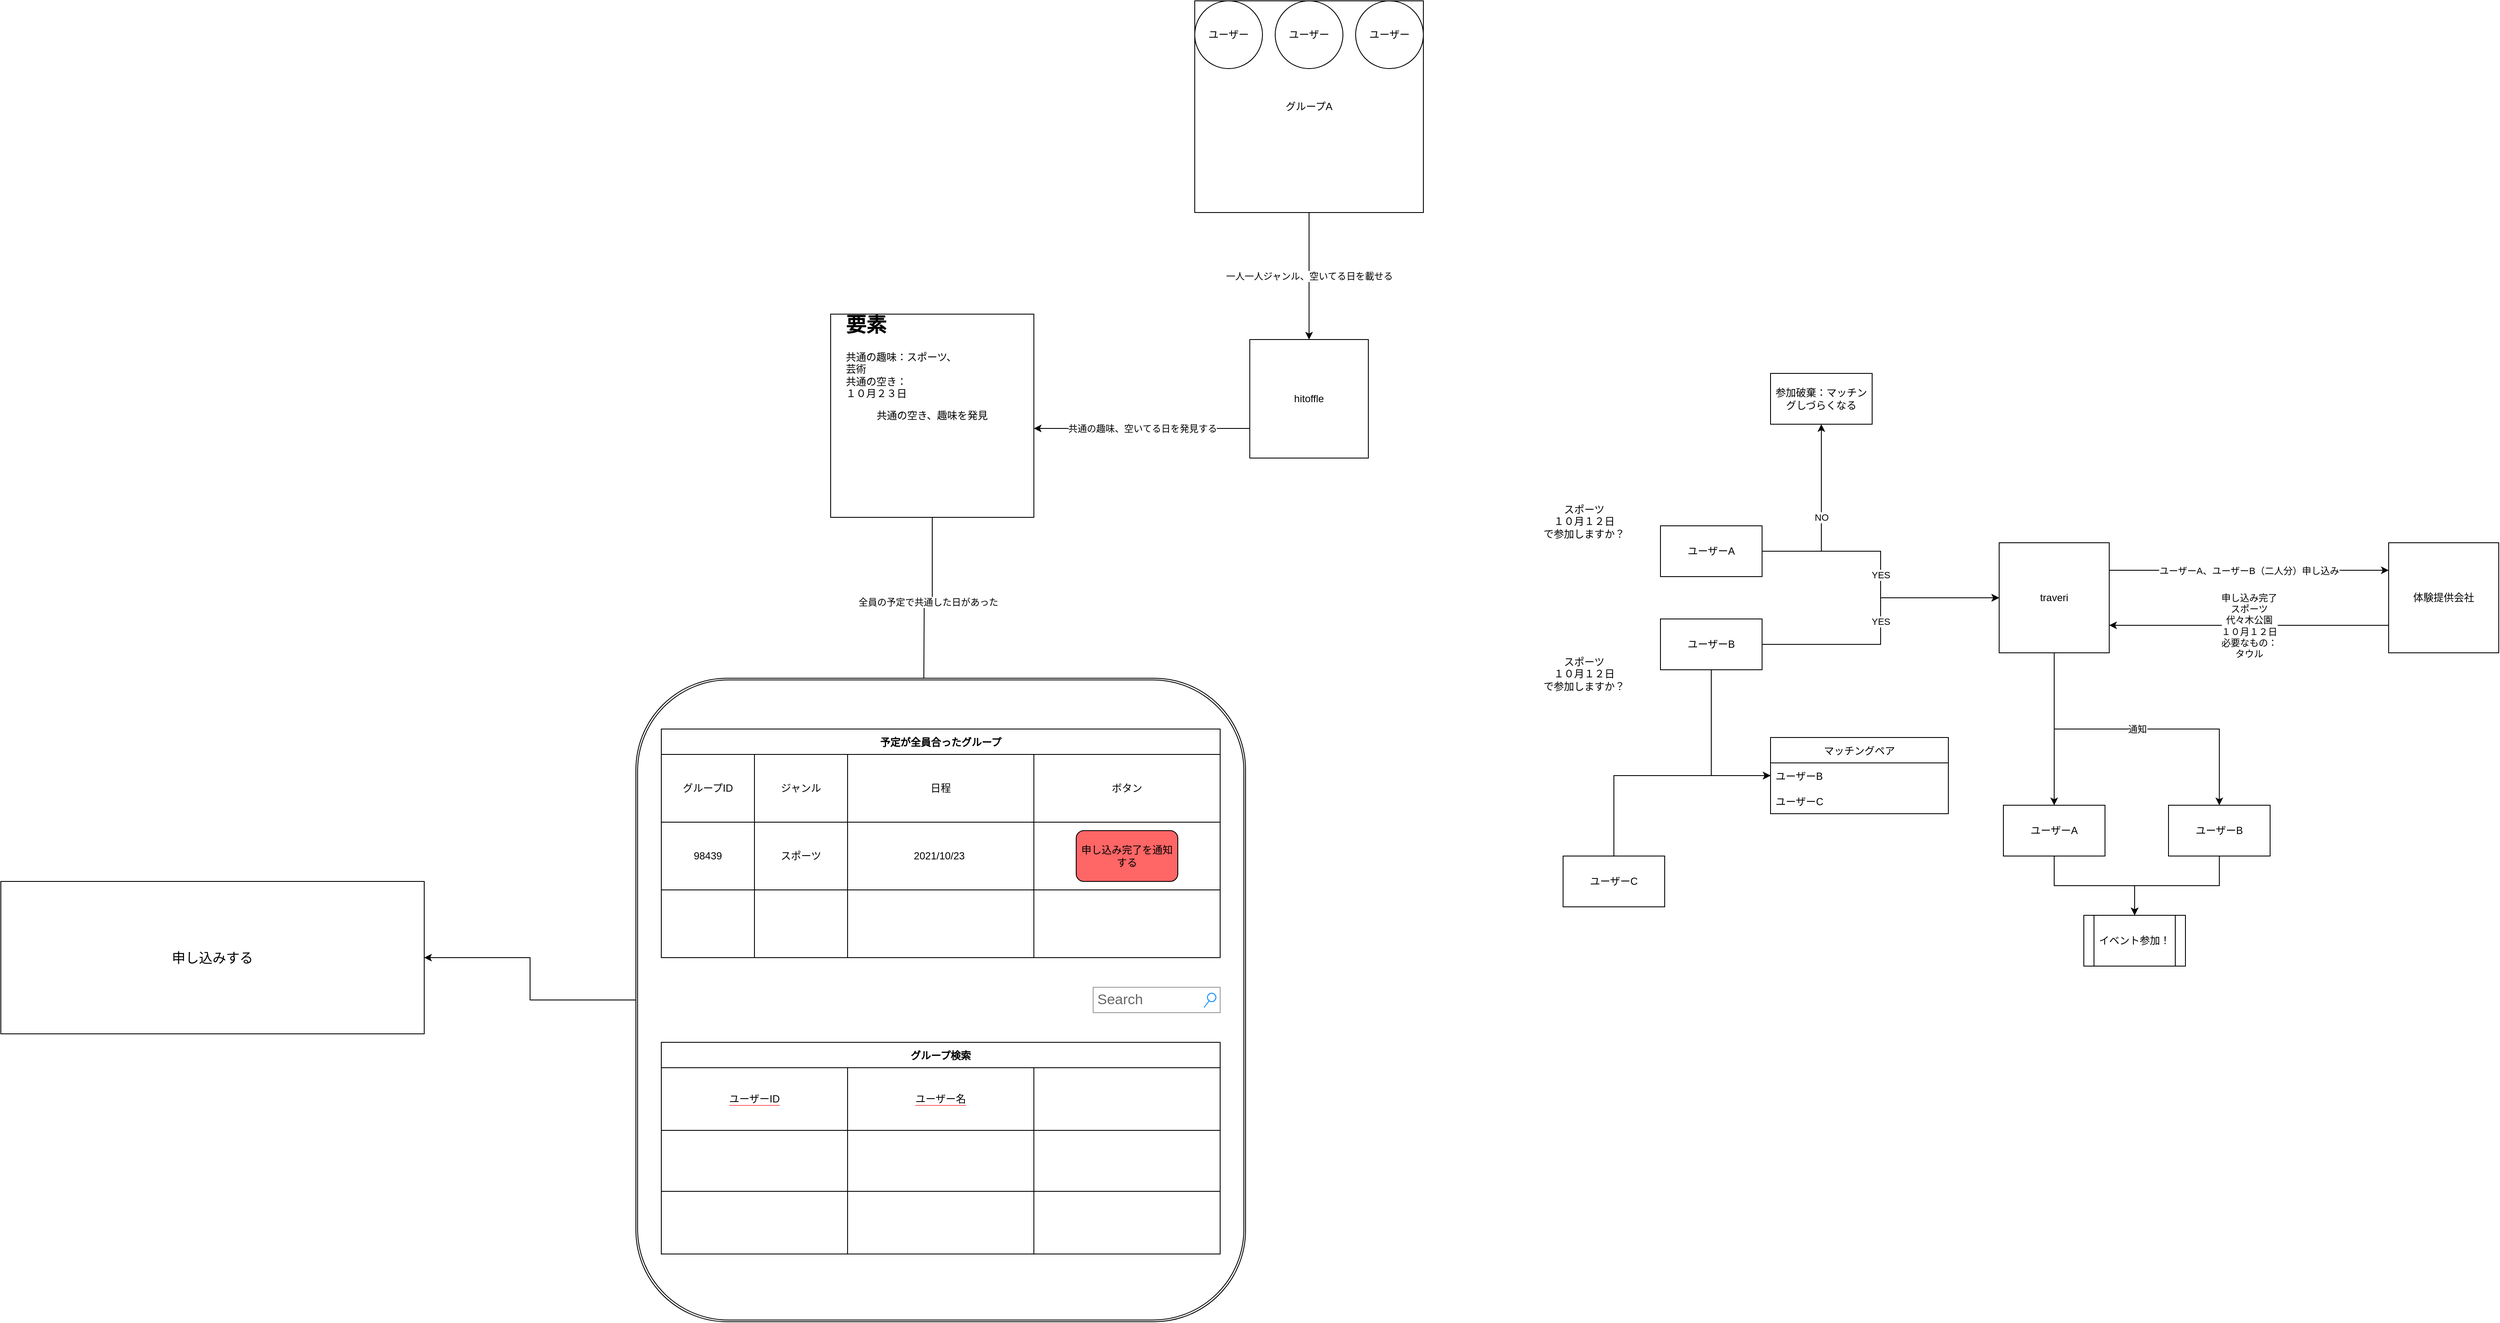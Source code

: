 <mxfile version="15.5.8" type="github">
  <diagram id="EDZFKOc_3pfCLOzYpCOF" name="Page-1">
    <mxGraphModel dx="3272" dy="2174" grid="1" gridSize="10" guides="1" tooltips="1" connect="1" arrows="1" fold="1" page="1" pageScale="1" pageWidth="850" pageHeight="1100" math="0" shadow="0">
      <root>
        <mxCell id="0" />
        <mxCell id="1" parent="0" />
        <mxCell id="-cxjXy8tfc9ZED2PCrBA-7" value="一人一人ジャンル、空いてる日を載せる" style="edgeStyle=orthogonalEdgeStyle;rounded=0;orthogonalLoop=1;jettySize=auto;html=1;entryX=0.5;entryY=0;entryDx=0;entryDy=0;" edge="1" parent="1" source="-9M-hio-9B55uMiMHV9w-2" target="-9M-hio-9B55uMiMHV9w-6">
          <mxGeometry relative="1" as="geometry">
            <Array as="points">
              <mxPoint x="265" y="250" />
              <mxPoint x="265" y="250" />
            </Array>
          </mxGeometry>
        </mxCell>
        <mxCell id="-9M-hio-9B55uMiMHV9w-2" value="グループA" style="rounded=0;whiteSpace=wrap;html=1;" parent="1" vertex="1">
          <mxGeometry x="130" y="-110" width="270" height="250" as="geometry" />
        </mxCell>
        <mxCell id="-cxjXy8tfc9ZED2PCrBA-14" value="共通の趣味、空いてる日を発見する" style="edgeStyle=orthogonalEdgeStyle;rounded=0;orthogonalLoop=1;jettySize=auto;html=1;exitX=0;exitY=0.75;exitDx=0;exitDy=0;" edge="1" parent="1" source="-9M-hio-9B55uMiMHV9w-6">
          <mxGeometry relative="1" as="geometry">
            <mxPoint x="-60" y="395" as="targetPoint" />
          </mxGeometry>
        </mxCell>
        <mxCell id="-9M-hio-9B55uMiMHV9w-6" value="hitoffle" style="whiteSpace=wrap;html=1;aspect=fixed;" parent="1" vertex="1">
          <mxGeometry x="195" y="290" width="140" height="140" as="geometry" />
        </mxCell>
        <mxCell id="-9M-hio-9B55uMiMHV9w-14" value="YES" style="edgeStyle=orthogonalEdgeStyle;rounded=0;orthogonalLoop=1;jettySize=auto;html=1;entryX=0;entryY=0.5;entryDx=0;entryDy=0;" parent="1" source="-9M-hio-9B55uMiMHV9w-16" target="-9M-hio-9B55uMiMHV9w-25" edge="1">
          <mxGeometry relative="1" as="geometry" />
        </mxCell>
        <mxCell id="-9M-hio-9B55uMiMHV9w-15" value="NO" style="edgeStyle=orthogonalEdgeStyle;rounded=0;orthogonalLoop=1;jettySize=auto;html=1;entryX=0.5;entryY=1;entryDx=0;entryDy=0;" parent="1" source="-9M-hio-9B55uMiMHV9w-16" target="-9M-hio-9B55uMiMHV9w-36" edge="1">
          <mxGeometry relative="1" as="geometry">
            <mxPoint x="919.96" y="420.99" as="targetPoint" />
            <Array as="points">
              <mxPoint x="870" y="540" />
            </Array>
          </mxGeometry>
        </mxCell>
        <mxCell id="-9M-hio-9B55uMiMHV9w-16" value="ユーザーA" style="rounded=0;whiteSpace=wrap;html=1;" parent="1" vertex="1">
          <mxGeometry x="680" y="510" width="120" height="60" as="geometry" />
        </mxCell>
        <mxCell id="-9M-hio-9B55uMiMHV9w-17" value="YES" style="edgeStyle=orthogonalEdgeStyle;rounded=0;orthogonalLoop=1;jettySize=auto;html=1;entryX=0;entryY=0.5;entryDx=0;entryDy=0;" parent="1" source="-9M-hio-9B55uMiMHV9w-19" target="-9M-hio-9B55uMiMHV9w-25" edge="1">
          <mxGeometry relative="1" as="geometry" />
        </mxCell>
        <mxCell id="-9M-hio-9B55uMiMHV9w-18" style="edgeStyle=orthogonalEdgeStyle;rounded=0;orthogonalLoop=1;jettySize=auto;html=1;entryX=0;entryY=0.5;entryDx=0;entryDy=0;" parent="1" source="-9M-hio-9B55uMiMHV9w-19" target="-9M-hio-9B55uMiMHV9w-34" edge="1">
          <mxGeometry relative="1" as="geometry" />
        </mxCell>
        <mxCell id="-9M-hio-9B55uMiMHV9w-19" value="ユーザーB" style="rounded=0;whiteSpace=wrap;html=1;" parent="1" vertex="1">
          <mxGeometry x="680" y="620" width="120" height="60" as="geometry" />
        </mxCell>
        <mxCell id="-9M-hio-9B55uMiMHV9w-20" value="スポーツ&lt;br&gt;１０月１２日&lt;br&gt;で参加しますか？" style="text;html=1;strokeColor=none;fillColor=none;align=center;verticalAlign=middle;whiteSpace=wrap;rounded=0;" parent="1" vertex="1">
          <mxGeometry x="510" y="470" width="160" height="70" as="geometry" />
        </mxCell>
        <mxCell id="-9M-hio-9B55uMiMHV9w-21" value="スポーツ&lt;br&gt;１０月１２日&lt;br&gt;で参加しますか？" style="text;html=1;strokeColor=none;fillColor=none;align=center;verticalAlign=middle;whiteSpace=wrap;rounded=0;" parent="1" vertex="1">
          <mxGeometry x="510" y="650" width="160" height="70" as="geometry" />
        </mxCell>
        <mxCell id="-9M-hio-9B55uMiMHV9w-22" value="ユーザーA、ユーザーB（二人分）申し込み" style="edgeStyle=orthogonalEdgeStyle;rounded=0;orthogonalLoop=1;jettySize=auto;html=1;exitX=1;exitY=0.25;exitDx=0;exitDy=0;entryX=0;entryY=0.25;entryDx=0;entryDy=0;" parent="1" source="-9M-hio-9B55uMiMHV9w-25" target="-9M-hio-9B55uMiMHV9w-27" edge="1">
          <mxGeometry relative="1" as="geometry" />
        </mxCell>
        <mxCell id="-9M-hio-9B55uMiMHV9w-23" style="edgeStyle=orthogonalEdgeStyle;rounded=0;orthogonalLoop=1;jettySize=auto;html=1;" parent="1" source="-9M-hio-9B55uMiMHV9w-25" target="-9M-hio-9B55uMiMHV9w-29" edge="1">
          <mxGeometry relative="1" as="geometry" />
        </mxCell>
        <mxCell id="-9M-hio-9B55uMiMHV9w-24" value="通知" style="edgeStyle=orthogonalEdgeStyle;rounded=0;orthogonalLoop=1;jettySize=auto;html=1;entryX=0.5;entryY=0;entryDx=0;entryDy=0;" parent="1" source="-9M-hio-9B55uMiMHV9w-25" target="-9M-hio-9B55uMiMHV9w-31" edge="1">
          <mxGeometry relative="1" as="geometry">
            <Array as="points">
              <mxPoint x="1145" y="750" />
              <mxPoint x="1340" y="750" />
            </Array>
          </mxGeometry>
        </mxCell>
        <mxCell id="-9M-hio-9B55uMiMHV9w-25" value="traveri" style="whiteSpace=wrap;html=1;aspect=fixed;" parent="1" vertex="1">
          <mxGeometry x="1080" y="530" width="130" height="130" as="geometry" />
        </mxCell>
        <mxCell id="-9M-hio-9B55uMiMHV9w-26" value="申し込み完了&lt;br&gt;スポーツ&lt;br&gt;代々木公園&lt;br&gt;１０月１２日&lt;br&gt;必要なもの：&lt;br&gt;タウル" style="edgeStyle=orthogonalEdgeStyle;rounded=0;orthogonalLoop=1;jettySize=auto;html=1;exitX=0;exitY=0.75;exitDx=0;exitDy=0;entryX=1;entryY=0.75;entryDx=0;entryDy=0;" parent="1" source="-9M-hio-9B55uMiMHV9w-27" target="-9M-hio-9B55uMiMHV9w-25" edge="1">
          <mxGeometry relative="1" as="geometry" />
        </mxCell>
        <mxCell id="-9M-hio-9B55uMiMHV9w-27" value="体験提供会社" style="whiteSpace=wrap;html=1;aspect=fixed;" parent="1" vertex="1">
          <mxGeometry x="1540" y="530" width="130" height="130" as="geometry" />
        </mxCell>
        <mxCell id="-9M-hio-9B55uMiMHV9w-28" style="edgeStyle=orthogonalEdgeStyle;rounded=0;orthogonalLoop=1;jettySize=auto;html=1;entryX=0.5;entryY=0;entryDx=0;entryDy=0;" parent="1" source="-9M-hio-9B55uMiMHV9w-29" target="-9M-hio-9B55uMiMHV9w-32" edge="1">
          <mxGeometry relative="1" as="geometry" />
        </mxCell>
        <mxCell id="-9M-hio-9B55uMiMHV9w-29" value="ユーザーA" style="rounded=0;whiteSpace=wrap;html=1;" parent="1" vertex="1">
          <mxGeometry x="1085" y="840" width="120" height="60" as="geometry" />
        </mxCell>
        <mxCell id="-9M-hio-9B55uMiMHV9w-30" style="edgeStyle=orthogonalEdgeStyle;rounded=0;orthogonalLoop=1;jettySize=auto;html=1;entryX=0.5;entryY=0;entryDx=0;entryDy=0;" parent="1" source="-9M-hio-9B55uMiMHV9w-31" target="-9M-hio-9B55uMiMHV9w-32" edge="1">
          <mxGeometry relative="1" as="geometry" />
        </mxCell>
        <mxCell id="-9M-hio-9B55uMiMHV9w-31" value="ユーザーB" style="rounded=0;whiteSpace=wrap;html=1;" parent="1" vertex="1">
          <mxGeometry x="1280" y="840" width="120" height="60" as="geometry" />
        </mxCell>
        <mxCell id="-9M-hio-9B55uMiMHV9w-32" value="イベント参加！" style="shape=process;whiteSpace=wrap;html=1;backgroundOutline=1;" parent="1" vertex="1">
          <mxGeometry x="1180" y="970" width="120" height="60" as="geometry" />
        </mxCell>
        <mxCell id="-9M-hio-9B55uMiMHV9w-33" value="マッチングペア" style="swimlane;fontStyle=0;childLayout=stackLayout;horizontal=1;startSize=30;horizontalStack=0;resizeParent=1;resizeParentMax=0;resizeLast=0;collapsible=1;marginBottom=0;" parent="1" vertex="1">
          <mxGeometry x="810" y="760" width="210" height="90" as="geometry" />
        </mxCell>
        <mxCell id="-9M-hio-9B55uMiMHV9w-34" value="ユーザーB" style="text;strokeColor=none;fillColor=none;align=left;verticalAlign=middle;spacingLeft=4;spacingRight=4;overflow=hidden;points=[[0,0.5],[1,0.5]];portConstraint=eastwest;rotatable=0;" parent="-9M-hio-9B55uMiMHV9w-33" vertex="1">
          <mxGeometry y="30" width="210" height="30" as="geometry" />
        </mxCell>
        <mxCell id="-9M-hio-9B55uMiMHV9w-35" value="ユーザーC" style="text;strokeColor=none;fillColor=none;align=left;verticalAlign=middle;spacingLeft=4;spacingRight=4;overflow=hidden;points=[[0,0.5],[1,0.5]];portConstraint=eastwest;rotatable=0;" parent="-9M-hio-9B55uMiMHV9w-33" vertex="1">
          <mxGeometry y="60" width="210" height="30" as="geometry" />
        </mxCell>
        <mxCell id="-9M-hio-9B55uMiMHV9w-36" value="参加破棄：マッチングしづらくなる" style="rounded=0;whiteSpace=wrap;html=1;" parent="1" vertex="1">
          <mxGeometry x="810" y="330" width="120" height="60" as="geometry" />
        </mxCell>
        <mxCell id="-9M-hio-9B55uMiMHV9w-37" style="edgeStyle=orthogonalEdgeStyle;rounded=0;orthogonalLoop=1;jettySize=auto;html=1;entryX=0;entryY=0.5;entryDx=0;entryDy=0;" parent="1" source="-9M-hio-9B55uMiMHV9w-38" target="-9M-hio-9B55uMiMHV9w-34" edge="1">
          <mxGeometry relative="1" as="geometry" />
        </mxCell>
        <mxCell id="-9M-hio-9B55uMiMHV9w-38" value="ユーザーC" style="rounded=0;whiteSpace=wrap;html=1;" parent="1" vertex="1">
          <mxGeometry x="565" y="900" width="120" height="60" as="geometry" />
        </mxCell>
        <mxCell id="-cxjXy8tfc9ZED2PCrBA-1" value="ユーザー" style="ellipse;whiteSpace=wrap;html=1;aspect=fixed;" vertex="1" parent="1">
          <mxGeometry x="130" y="-110" width="80" height="80" as="geometry" />
        </mxCell>
        <mxCell id="-cxjXy8tfc9ZED2PCrBA-2" value="ユーザー" style="ellipse;whiteSpace=wrap;html=1;aspect=fixed;" vertex="1" parent="1">
          <mxGeometry x="225" y="-110" width="80" height="80" as="geometry" />
        </mxCell>
        <mxCell id="-cxjXy8tfc9ZED2PCrBA-3" value="ユーザー" style="ellipse;whiteSpace=wrap;html=1;aspect=fixed;" vertex="1" parent="1">
          <mxGeometry x="320" y="-110" width="80" height="80" as="geometry" />
        </mxCell>
        <mxCell id="-cxjXy8tfc9ZED2PCrBA-10" value="" style="group" vertex="1" connectable="0" parent="1">
          <mxGeometry x="-310" y="230" width="250" height="240" as="geometry" />
        </mxCell>
        <mxCell id="-cxjXy8tfc9ZED2PCrBA-9" value="共通の空き、趣味を発見" style="whiteSpace=wrap;html=1;aspect=fixed;" vertex="1" parent="-cxjXy8tfc9ZED2PCrBA-10">
          <mxGeometry x="10" y="30" width="240" height="240" as="geometry" />
        </mxCell>
        <mxCell id="-9M-hio-9B55uMiMHV9w-8" value="&lt;h1&gt;要素&lt;/h1&gt;&lt;div&gt;共通の趣味：スポーツ、芸術&lt;/div&gt;&lt;div&gt;共通の空き：&lt;/div&gt;&lt;div&gt;１０月２３日&lt;/div&gt;&lt;p&gt;&lt;br&gt;&lt;/p&gt;" style="text;html=1;strokeColor=none;fillColor=none;spacing=5;spacingTop=-20;whiteSpace=wrap;overflow=hidden;rounded=0;" parent="-cxjXy8tfc9ZED2PCrBA-10" vertex="1">
          <mxGeometry x="23.44" y="22.5" width="146.56" height="117.5" as="geometry" />
        </mxCell>
        <mxCell id="-cxjXy8tfc9ZED2PCrBA-13" value="全員の予定で共通した日があった" style="edgeStyle=orthogonalEdgeStyle;rounded=0;orthogonalLoop=1;jettySize=auto;html=1;" edge="1" parent="1" source="-cxjXy8tfc9ZED2PCrBA-9">
          <mxGeometry relative="1" as="geometry">
            <mxPoint x="-190" y="700" as="targetPoint" />
          </mxGeometry>
        </mxCell>
        <mxCell id="-cxjXy8tfc9ZED2PCrBA-62" style="edgeStyle=orthogonalEdgeStyle;rounded=0;orthogonalLoop=1;jettySize=auto;html=1;fontSize=16;" edge="1" parent="1" source="-cxjXy8tfc9ZED2PCrBA-39" target="-cxjXy8tfc9ZED2PCrBA-61">
          <mxGeometry relative="1" as="geometry" />
        </mxCell>
        <mxCell id="-cxjXy8tfc9ZED2PCrBA-39" value="" style="shape=ext;double=1;rounded=1;whiteSpace=wrap;html=1;" vertex="1" parent="1">
          <mxGeometry x="-530" y="690" width="720" height="760" as="geometry" />
        </mxCell>
        <mxCell id="-cxjXy8tfc9ZED2PCrBA-18" value="予定が全員合ったグループ" style="shape=table;startSize=30;container=1;collapsible=0;childLayout=tableLayout;fontStyle=1;align=center;pointerEvents=1;" vertex="1" parent="1">
          <mxGeometry x="-500" y="750" width="660" height="270" as="geometry" />
        </mxCell>
        <mxCell id="-cxjXy8tfc9ZED2PCrBA-19" value="" style="shape=partialRectangle;html=1;whiteSpace=wrap;collapsible=0;dropTarget=0;pointerEvents=0;fillColor=none;top=0;left=0;bottom=0;right=0;points=[[0,0.5],[1,0.5]];portConstraint=eastwest;" vertex="1" parent="-cxjXy8tfc9ZED2PCrBA-18">
          <mxGeometry y="30" width="660" height="80" as="geometry" />
        </mxCell>
        <mxCell id="-cxjXy8tfc9ZED2PCrBA-20" value="グループID" style="shape=partialRectangle;html=1;whiteSpace=wrap;connectable=0;fillColor=none;top=0;left=0;bottom=0;right=0;overflow=hidden;pointerEvents=1;" vertex="1" parent="-cxjXy8tfc9ZED2PCrBA-19">
          <mxGeometry width="110" height="80" as="geometry">
            <mxRectangle width="110" height="80" as="alternateBounds" />
          </mxGeometry>
        </mxCell>
        <mxCell id="-cxjXy8tfc9ZED2PCrBA-21" value="ジャンル" style="shape=partialRectangle;html=1;whiteSpace=wrap;connectable=0;fillColor=none;top=0;left=0;bottom=0;right=0;overflow=hidden;pointerEvents=1;" vertex="1" parent="-cxjXy8tfc9ZED2PCrBA-19">
          <mxGeometry x="110" width="110" height="80" as="geometry">
            <mxRectangle width="110" height="80" as="alternateBounds" />
          </mxGeometry>
        </mxCell>
        <mxCell id="-cxjXy8tfc9ZED2PCrBA-22" value="日程" style="shape=partialRectangle;html=1;whiteSpace=wrap;connectable=0;fillColor=none;top=0;left=0;bottom=0;right=0;overflow=hidden;pointerEvents=1;" vertex="1" parent="-cxjXy8tfc9ZED2PCrBA-19">
          <mxGeometry x="220" width="220" height="80" as="geometry">
            <mxRectangle width="220" height="80" as="alternateBounds" />
          </mxGeometry>
        </mxCell>
        <mxCell id="-cxjXy8tfc9ZED2PCrBA-34" value="ボタン" style="shape=partialRectangle;html=1;whiteSpace=wrap;connectable=0;fillColor=none;top=0;left=0;bottom=0;right=0;overflow=hidden;pointerEvents=1;" vertex="1" parent="-cxjXy8tfc9ZED2PCrBA-19">
          <mxGeometry x="440" width="220" height="80" as="geometry">
            <mxRectangle width="220" height="80" as="alternateBounds" />
          </mxGeometry>
        </mxCell>
        <mxCell id="-cxjXy8tfc9ZED2PCrBA-23" value="" style="shape=partialRectangle;html=1;whiteSpace=wrap;collapsible=0;dropTarget=0;pointerEvents=0;fillColor=none;top=0;left=0;bottom=0;right=0;points=[[0,0.5],[1,0.5]];portConstraint=eastwest;" vertex="1" parent="-cxjXy8tfc9ZED2PCrBA-18">
          <mxGeometry y="110" width="660" height="80" as="geometry" />
        </mxCell>
        <mxCell id="-cxjXy8tfc9ZED2PCrBA-24" value="98439" style="shape=partialRectangle;html=1;whiteSpace=wrap;connectable=0;fillColor=none;top=0;left=0;bottom=0;right=0;overflow=hidden;pointerEvents=1;" vertex="1" parent="-cxjXy8tfc9ZED2PCrBA-23">
          <mxGeometry width="110" height="80" as="geometry">
            <mxRectangle width="110" height="80" as="alternateBounds" />
          </mxGeometry>
        </mxCell>
        <mxCell id="-cxjXy8tfc9ZED2PCrBA-25" value="スポーツ" style="shape=partialRectangle;html=1;whiteSpace=wrap;connectable=0;fillColor=none;top=0;left=0;bottom=0;right=0;overflow=hidden;pointerEvents=1;" vertex="1" parent="-cxjXy8tfc9ZED2PCrBA-23">
          <mxGeometry x="110" width="110" height="80" as="geometry">
            <mxRectangle width="110" height="80" as="alternateBounds" />
          </mxGeometry>
        </mxCell>
        <mxCell id="-cxjXy8tfc9ZED2PCrBA-26" value="2021/10/23&amp;nbsp;" style="shape=partialRectangle;html=1;whiteSpace=wrap;connectable=0;fillColor=none;top=0;left=0;bottom=0;right=0;overflow=hidden;pointerEvents=1;" vertex="1" parent="-cxjXy8tfc9ZED2PCrBA-23">
          <mxGeometry x="220" width="220" height="80" as="geometry">
            <mxRectangle width="220" height="80" as="alternateBounds" />
          </mxGeometry>
        </mxCell>
        <mxCell id="-cxjXy8tfc9ZED2PCrBA-35" style="shape=partialRectangle;html=1;whiteSpace=wrap;connectable=0;fillColor=none;top=0;left=0;bottom=0;right=0;overflow=hidden;pointerEvents=1;" vertex="1" parent="-cxjXy8tfc9ZED2PCrBA-23">
          <mxGeometry x="440" width="220" height="80" as="geometry">
            <mxRectangle width="220" height="80" as="alternateBounds" />
          </mxGeometry>
        </mxCell>
        <mxCell id="-cxjXy8tfc9ZED2PCrBA-27" value="" style="shape=partialRectangle;html=1;whiteSpace=wrap;collapsible=0;dropTarget=0;pointerEvents=0;fillColor=none;top=0;left=0;bottom=0;right=0;points=[[0,0.5],[1,0.5]];portConstraint=eastwest;" vertex="1" parent="-cxjXy8tfc9ZED2PCrBA-18">
          <mxGeometry y="190" width="660" height="80" as="geometry" />
        </mxCell>
        <mxCell id="-cxjXy8tfc9ZED2PCrBA-28" value="" style="shape=partialRectangle;html=1;whiteSpace=wrap;connectable=0;fillColor=none;top=0;left=0;bottom=0;right=0;overflow=hidden;pointerEvents=1;" vertex="1" parent="-cxjXy8tfc9ZED2PCrBA-27">
          <mxGeometry width="110" height="80" as="geometry">
            <mxRectangle width="110" height="80" as="alternateBounds" />
          </mxGeometry>
        </mxCell>
        <mxCell id="-cxjXy8tfc9ZED2PCrBA-29" value="" style="shape=partialRectangle;html=1;whiteSpace=wrap;connectable=0;fillColor=none;top=0;left=0;bottom=0;right=0;overflow=hidden;pointerEvents=1;" vertex="1" parent="-cxjXy8tfc9ZED2PCrBA-27">
          <mxGeometry x="110" width="110" height="80" as="geometry">
            <mxRectangle width="110" height="80" as="alternateBounds" />
          </mxGeometry>
        </mxCell>
        <mxCell id="-cxjXy8tfc9ZED2PCrBA-30" value="" style="shape=partialRectangle;html=1;whiteSpace=wrap;connectable=0;fillColor=none;top=0;left=0;bottom=0;right=0;overflow=hidden;pointerEvents=1;" vertex="1" parent="-cxjXy8tfc9ZED2PCrBA-27">
          <mxGeometry x="220" width="220" height="80" as="geometry">
            <mxRectangle width="220" height="80" as="alternateBounds" />
          </mxGeometry>
        </mxCell>
        <mxCell id="-cxjXy8tfc9ZED2PCrBA-36" style="shape=partialRectangle;html=1;whiteSpace=wrap;connectable=0;fillColor=none;top=0;left=0;bottom=0;right=0;overflow=hidden;pointerEvents=1;" vertex="1" parent="-cxjXy8tfc9ZED2PCrBA-27">
          <mxGeometry x="440" width="220" height="80" as="geometry">
            <mxRectangle width="220" height="80" as="alternateBounds" />
          </mxGeometry>
        </mxCell>
        <mxCell id="-cxjXy8tfc9ZED2PCrBA-43" value="&lt;span style=&quot;background-color: rgb(255 , 102 , 102)&quot;&gt;申し込み完了を通知する&lt;/span&gt;" style="rounded=1;whiteSpace=wrap;html=1;fillColor=#FF6666;" vertex="1" parent="1">
          <mxGeometry x="-10" y="870" width="120" height="60" as="geometry" />
        </mxCell>
        <mxCell id="-cxjXy8tfc9ZED2PCrBA-44" value="グループ検索" style="shape=table;startSize=30;container=1;collapsible=0;childLayout=tableLayout;fontStyle=1;align=center;pointerEvents=1;labelBackgroundColor=#FFFFFF;fillColor=#FFFFFF;" vertex="1" parent="1">
          <mxGeometry x="-500" y="1120" width="660" height="250" as="geometry" />
        </mxCell>
        <mxCell id="-cxjXy8tfc9ZED2PCrBA-45" value="" style="shape=partialRectangle;html=1;whiteSpace=wrap;collapsible=0;dropTarget=0;pointerEvents=0;fillColor=none;top=0;left=0;bottom=0;right=0;points=[[0,0.5],[1,0.5]];portConstraint=eastwest;labelBackgroundColor=#FF6666;" vertex="1" parent="-cxjXy8tfc9ZED2PCrBA-44">
          <mxGeometry y="30" width="660" height="74" as="geometry" />
        </mxCell>
        <mxCell id="-cxjXy8tfc9ZED2PCrBA-46" value="&lt;span style=&quot;background-color: rgb(255 , 255 , 255)&quot;&gt;ユーザーID&lt;br&gt;&lt;/span&gt;" style="shape=partialRectangle;html=1;whiteSpace=wrap;connectable=0;fillColor=none;top=0;left=0;bottom=0;right=0;overflow=hidden;pointerEvents=1;labelBackgroundColor=#FF6666;" vertex="1" parent="-cxjXy8tfc9ZED2PCrBA-45">
          <mxGeometry width="220" height="74" as="geometry">
            <mxRectangle width="220" height="74" as="alternateBounds" />
          </mxGeometry>
        </mxCell>
        <mxCell id="-cxjXy8tfc9ZED2PCrBA-47" value="&lt;span style=&quot;background-color: rgb(255 , 255 , 255)&quot;&gt;ユーザー名&lt;/span&gt;" style="shape=partialRectangle;html=1;whiteSpace=wrap;connectable=0;fillColor=none;top=0;left=0;bottom=0;right=0;overflow=hidden;pointerEvents=1;labelBackgroundColor=#FF6666;" vertex="1" parent="-cxjXy8tfc9ZED2PCrBA-45">
          <mxGeometry x="220" width="220" height="74" as="geometry">
            <mxRectangle width="220" height="74" as="alternateBounds" />
          </mxGeometry>
        </mxCell>
        <mxCell id="-cxjXy8tfc9ZED2PCrBA-48" value="" style="shape=partialRectangle;html=1;whiteSpace=wrap;connectable=0;fillColor=none;top=0;left=0;bottom=0;right=0;overflow=hidden;pointerEvents=1;labelBackgroundColor=#FF6666;" vertex="1" parent="-cxjXy8tfc9ZED2PCrBA-45">
          <mxGeometry x="440" width="220" height="74" as="geometry">
            <mxRectangle width="220" height="74" as="alternateBounds" />
          </mxGeometry>
        </mxCell>
        <mxCell id="-cxjXy8tfc9ZED2PCrBA-49" value="" style="shape=partialRectangle;html=1;whiteSpace=wrap;collapsible=0;dropTarget=0;pointerEvents=0;fillColor=none;top=0;left=0;bottom=0;right=0;points=[[0,0.5],[1,0.5]];portConstraint=eastwest;labelBackgroundColor=#FF6666;" vertex="1" parent="-cxjXy8tfc9ZED2PCrBA-44">
          <mxGeometry y="104" width="660" height="72" as="geometry" />
        </mxCell>
        <mxCell id="-cxjXy8tfc9ZED2PCrBA-50" value="" style="shape=partialRectangle;html=1;whiteSpace=wrap;connectable=0;fillColor=none;top=0;left=0;bottom=0;right=0;overflow=hidden;pointerEvents=1;labelBackgroundColor=#FF6666;" vertex="1" parent="-cxjXy8tfc9ZED2PCrBA-49">
          <mxGeometry width="220" height="72" as="geometry">
            <mxRectangle width="220" height="72" as="alternateBounds" />
          </mxGeometry>
        </mxCell>
        <mxCell id="-cxjXy8tfc9ZED2PCrBA-51" value="" style="shape=partialRectangle;html=1;whiteSpace=wrap;connectable=0;fillColor=none;top=0;left=0;bottom=0;right=0;overflow=hidden;pointerEvents=1;labelBackgroundColor=#FF6666;" vertex="1" parent="-cxjXy8tfc9ZED2PCrBA-49">
          <mxGeometry x="220" width="220" height="72" as="geometry">
            <mxRectangle width="220" height="72" as="alternateBounds" />
          </mxGeometry>
        </mxCell>
        <mxCell id="-cxjXy8tfc9ZED2PCrBA-52" value="" style="shape=partialRectangle;html=1;whiteSpace=wrap;connectable=0;fillColor=none;top=0;left=0;bottom=0;right=0;overflow=hidden;pointerEvents=1;labelBackgroundColor=#FF6666;" vertex="1" parent="-cxjXy8tfc9ZED2PCrBA-49">
          <mxGeometry x="440" width="220" height="72" as="geometry">
            <mxRectangle width="220" height="72" as="alternateBounds" />
          </mxGeometry>
        </mxCell>
        <mxCell id="-cxjXy8tfc9ZED2PCrBA-53" value="" style="shape=partialRectangle;html=1;whiteSpace=wrap;collapsible=0;dropTarget=0;pointerEvents=0;fillColor=none;top=0;left=0;bottom=0;right=0;points=[[0,0.5],[1,0.5]];portConstraint=eastwest;labelBackgroundColor=#FF6666;" vertex="1" parent="-cxjXy8tfc9ZED2PCrBA-44">
          <mxGeometry y="176" width="660" height="74" as="geometry" />
        </mxCell>
        <mxCell id="-cxjXy8tfc9ZED2PCrBA-54" value="" style="shape=partialRectangle;html=1;whiteSpace=wrap;connectable=0;fillColor=none;top=0;left=0;bottom=0;right=0;overflow=hidden;pointerEvents=1;labelBackgroundColor=#FF6666;" vertex="1" parent="-cxjXy8tfc9ZED2PCrBA-53">
          <mxGeometry width="220" height="74" as="geometry">
            <mxRectangle width="220" height="74" as="alternateBounds" />
          </mxGeometry>
        </mxCell>
        <mxCell id="-cxjXy8tfc9ZED2PCrBA-55" value="" style="shape=partialRectangle;html=1;whiteSpace=wrap;connectable=0;fillColor=none;top=0;left=0;bottom=0;right=0;overflow=hidden;pointerEvents=1;labelBackgroundColor=#FF6666;" vertex="1" parent="-cxjXy8tfc9ZED2PCrBA-53">
          <mxGeometry x="220" width="220" height="74" as="geometry">
            <mxRectangle width="220" height="74" as="alternateBounds" />
          </mxGeometry>
        </mxCell>
        <mxCell id="-cxjXy8tfc9ZED2PCrBA-56" value="" style="shape=partialRectangle;html=1;whiteSpace=wrap;connectable=0;fillColor=none;top=0;left=0;bottom=0;right=0;overflow=hidden;pointerEvents=1;labelBackgroundColor=#FF6666;" vertex="1" parent="-cxjXy8tfc9ZED2PCrBA-53">
          <mxGeometry x="440" width="220" height="74" as="geometry">
            <mxRectangle width="220" height="74" as="alternateBounds" />
          </mxGeometry>
        </mxCell>
        <mxCell id="-cxjXy8tfc9ZED2PCrBA-58" value="Search" style="strokeWidth=1;shadow=0;dashed=0;align=center;html=1;shape=mxgraph.mockup.forms.searchBox;strokeColor=#999999;mainText=;strokeColor2=#008cff;fontColor=#666666;fontSize=17;align=left;spacingLeft=3;labelBackgroundColor=#FFFFFF;fillColor=#FFFFFF;" vertex="1" parent="1">
          <mxGeometry x="10" y="1055" width="150" height="30" as="geometry" />
        </mxCell>
        <mxCell id="-cxjXy8tfc9ZED2PCrBA-61" value="&lt;font style=&quot;font-size: 16px&quot;&gt;申し込みする&lt;/font&gt;" style="rounded=0;whiteSpace=wrap;html=1;labelBackgroundColor=#FFFFFF;fillColor=#FFFFFF;" vertex="1" parent="1">
          <mxGeometry x="-1280" y="930" width="500" height="180" as="geometry" />
        </mxCell>
      </root>
    </mxGraphModel>
  </diagram>
</mxfile>
